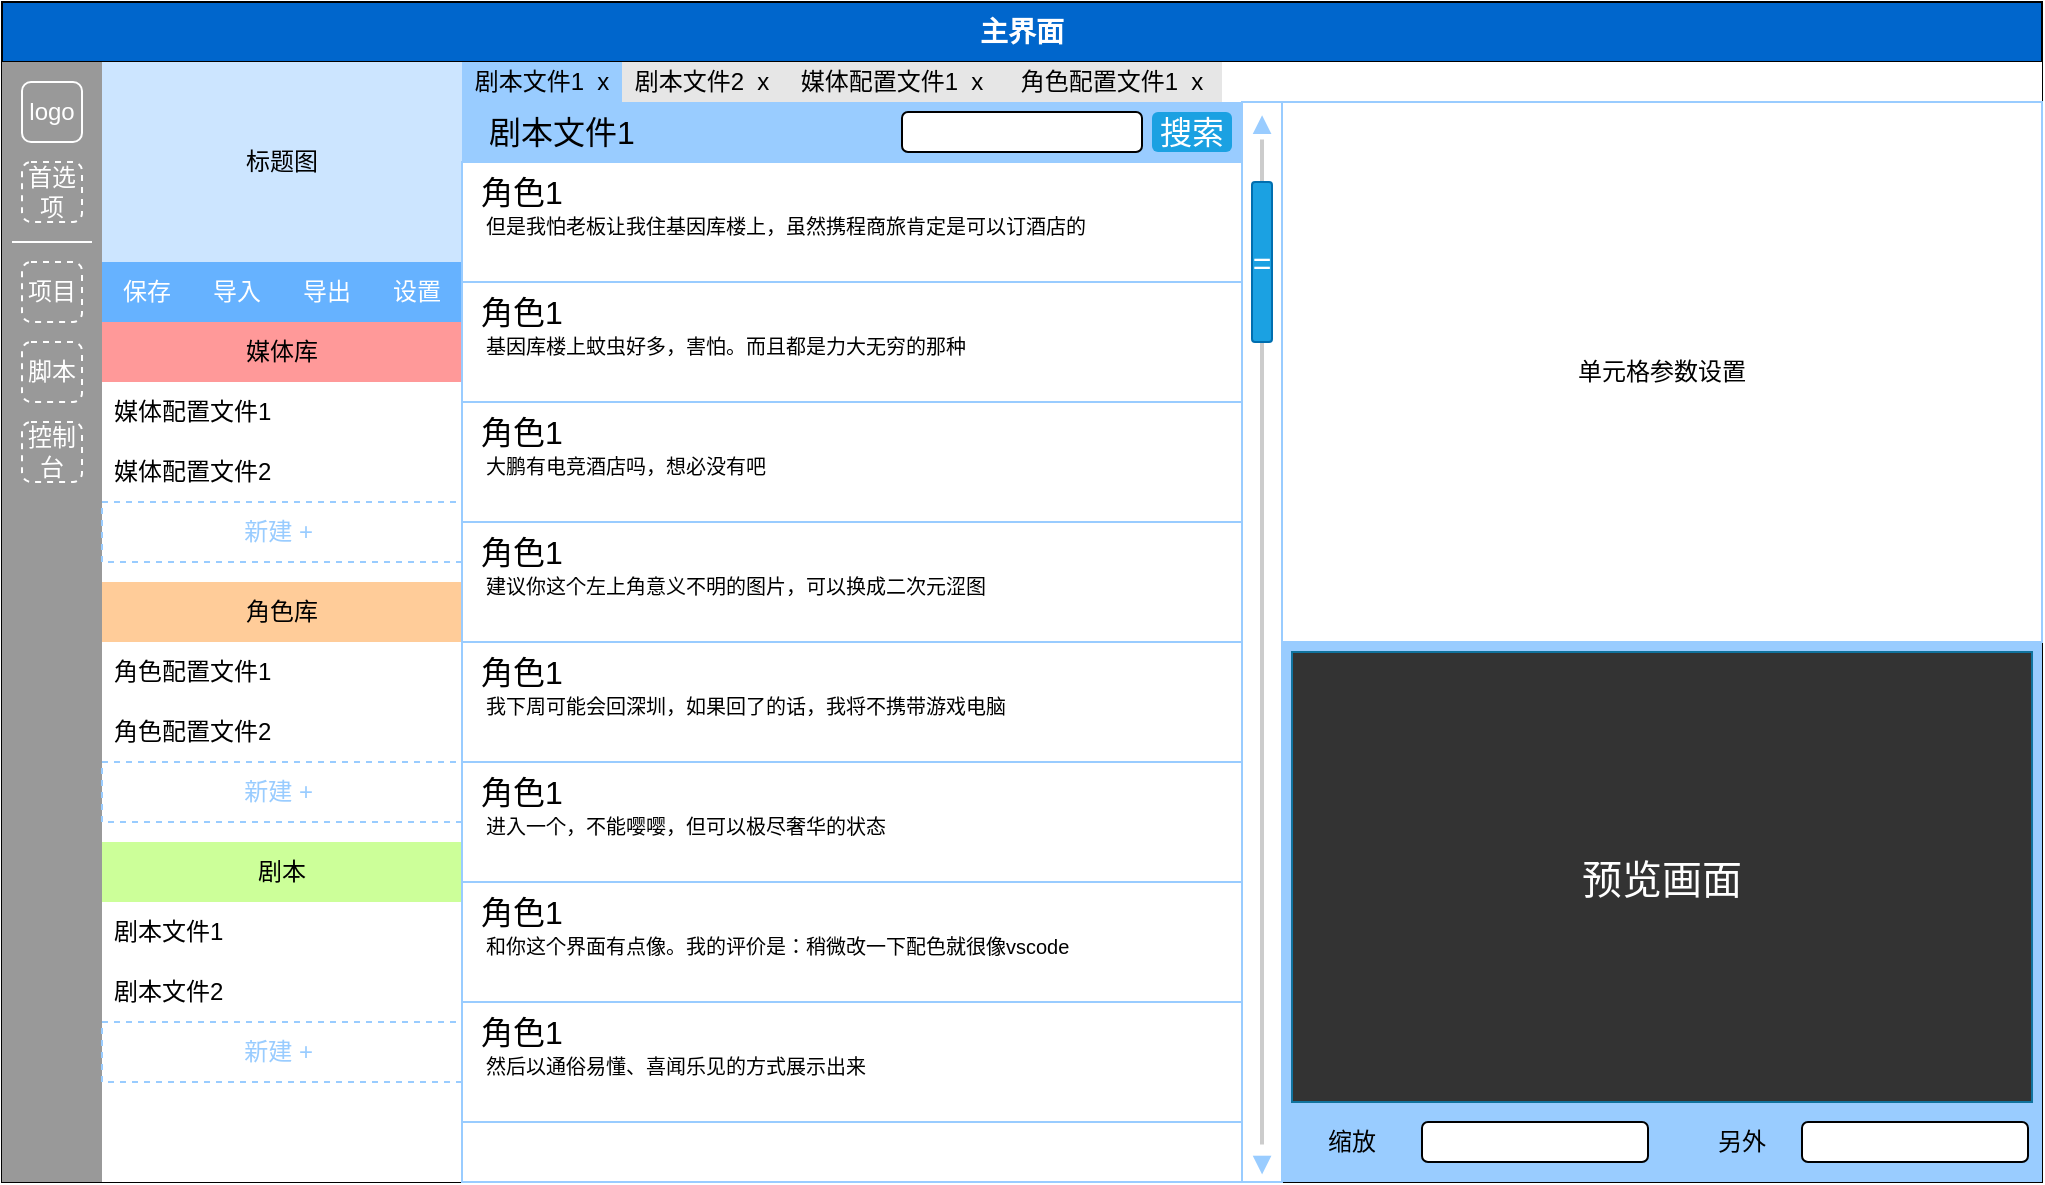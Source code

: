 <mxfile>
    <diagram id="5uihxeXPEgcbD9nx9nx5" name="第 1 页">
        <mxGraphModel dx="1307" dy="912" grid="1" gridSize="10" guides="1" tooltips="1" connect="1" arrows="1" fold="1" page="1" pageScale="1" pageWidth="827" pageHeight="1169" math="0" shadow="0">
            <root>
                <mxCell id="0"/>
                <mxCell id="1" parent="0"/>
                <mxCell id="2" value="&lt;font style=&quot;font-size: 14px;&quot;&gt;主界面&lt;/font&gt;" style="swimlane;whiteSpace=wrap;html=1;fillColor=#0066CC;strokeColor=#000000;swimlaneFillColor=default;startSize=30;fontColor=#FFFFFF;align=center;" parent="1" vertex="1">
                    <mxGeometry x="160" y="170" width="1020" height="590" as="geometry"/>
                </mxCell>
                <mxCell id="3" value="" style="rounded=0;whiteSpace=wrap;html=1;fillColor=#999999;fontColor=#333333;strokeColor=none;" parent="2" vertex="1">
                    <mxGeometry y="30" width="50" height="560" as="geometry"/>
                </mxCell>
                <mxCell id="4" value="" style="rounded=0;whiteSpace=wrap;html=1;strokeColor=none;" parent="2" vertex="1">
                    <mxGeometry x="50" y="30" width="180" height="560" as="geometry"/>
                </mxCell>
                <mxCell id="5" value="" style="rounded=0;whiteSpace=wrap;html=1;strokeColor=none;" parent="2" vertex="1">
                    <mxGeometry x="230" y="30" width="790" height="20" as="geometry"/>
                </mxCell>
                <mxCell id="7" value="" style="rounded=0;whiteSpace=wrap;html=1;fillColor=#99CCFF;strokeColor=none;" parent="2" vertex="1">
                    <mxGeometry x="230" y="50" width="410" height="540" as="geometry"/>
                </mxCell>
                <mxCell id="8" value="单元格参数设置" style="rounded=0;whiteSpace=wrap;html=1;strokeColor=#99CCFF;" parent="2" vertex="1">
                    <mxGeometry x="640" y="50" width="380" height="270" as="geometry"/>
                </mxCell>
                <mxCell id="9" value="" style="rounded=0;whiteSpace=wrap;html=1;fillColor=#99CCFF;strokeColor=none;" parent="2" vertex="1">
                    <mxGeometry x="640" y="320" width="380" height="270" as="geometry"/>
                </mxCell>
                <mxCell id="10" value="项目" style="rounded=1;whiteSpace=wrap;html=1;fillColor=#999999;fontColor=#FFFFFF;strokeColor=#FFFFFF;dashed=1;strokeWidth=1;" parent="2" vertex="1">
                    <mxGeometry x="10" y="130" width="30" height="30" as="geometry"/>
                </mxCell>
                <mxCell id="11" value="脚本" style="rounded=1;whiteSpace=wrap;html=1;fillColor=#999999;fontColor=#FFFFFF;strokeColor=#FFFFFF;dashed=1;strokeWidth=1;" parent="2" vertex="1">
                    <mxGeometry x="10" y="170" width="30" height="30" as="geometry"/>
                </mxCell>
                <mxCell id="12" value="控制台" style="rounded=1;whiteSpace=wrap;html=1;fillColor=#999999;fontColor=#FFFFFF;strokeColor=#FFFFFF;dashed=1;strokeWidth=1;" parent="2" vertex="1">
                    <mxGeometry x="10" y="210" width="30" height="30" as="geometry"/>
                </mxCell>
                <mxCell id="13" value="首选项" style="rounded=1;whiteSpace=wrap;html=1;fillColor=#999999;fontColor=#FFFFFF;strokeColor=#FFFFFF;dashed=1;strokeWidth=1;" parent="2" vertex="1">
                    <mxGeometry x="10" y="80" width="30" height="30" as="geometry"/>
                </mxCell>
                <mxCell id="14" value="" style="endArrow=none;html=1;strokeColor=#FFFFFF;" parent="2" edge="1">
                    <mxGeometry width="50" height="50" relative="1" as="geometry">
                        <mxPoint x="5" y="120" as="sourcePoint"/>
                        <mxPoint x="45" y="120" as="targetPoint"/>
                    </mxGeometry>
                </mxCell>
                <mxCell id="15" value="logo" style="rounded=1;whiteSpace=wrap;html=1;fillColor=#999999;fontColor=#FFFFFF;strokeColor=#FFFFFF;" parent="2" vertex="1">
                    <mxGeometry x="10" y="40" width="30" height="30" as="geometry"/>
                </mxCell>
                <mxCell id="16" value="标题图" style="rounded=0;whiteSpace=wrap;html=1;fillColor=#CCE5FF;strokeColor=none;" parent="2" vertex="1">
                    <mxGeometry x="50" y="30" width="180" height="100" as="geometry"/>
                </mxCell>
                <mxCell id="17" value="保存" style="rounded=0;whiteSpace=wrap;html=1;fillColor=#66B2FF;fontColor=#FFFFFF;strokeColor=none;" parent="2" vertex="1">
                    <mxGeometry x="50" y="130" width="45" height="30" as="geometry"/>
                </mxCell>
                <mxCell id="24" value="设置" style="rounded=0;whiteSpace=wrap;html=1;fillColor=#66B2FF;fontColor=#FFFFFF;strokeColor=none;" parent="2" vertex="1">
                    <mxGeometry x="185" y="130" width="45" height="30" as="geometry"/>
                </mxCell>
                <mxCell id="23" value="导出" style="rounded=0;whiteSpace=wrap;html=1;fillColor=#66B2FF;fontColor=#FFFFFF;strokeColor=none;" parent="2" vertex="1">
                    <mxGeometry x="140" y="130" width="45" height="30" as="geometry"/>
                </mxCell>
                <mxCell id="22" value="导入" style="rounded=0;whiteSpace=wrap;html=1;fillColor=#66B2FF;fontColor=#FFFFFF;strokeColor=none;" parent="2" vertex="1">
                    <mxGeometry x="95" y="130" width="45" height="30" as="geometry"/>
                </mxCell>
                <mxCell id="25" value="媒体库" style="swimlane;fontStyle=0;childLayout=stackLayout;horizontal=1;startSize=30;horizontalStack=0;resizeParent=1;resizeParentMax=0;resizeLast=0;collapsible=1;marginBottom=0;whiteSpace=wrap;html=1;strokeColor=none;fillColor=#FF9999;" parent="2" vertex="1">
                    <mxGeometry x="50" y="160" width="180" height="120" as="geometry"/>
                </mxCell>
                <mxCell id="26" value="媒体配置文件1" style="text;strokeColor=none;fillColor=none;align=left;verticalAlign=middle;spacingLeft=4;spacingRight=4;overflow=hidden;points=[[0,0.5],[1,0.5]];portConstraint=eastwest;rotatable=0;whiteSpace=wrap;html=1;" parent="25" vertex="1">
                    <mxGeometry y="30" width="180" height="30" as="geometry"/>
                </mxCell>
                <mxCell id="27" value="媒体配置文件2" style="text;strokeColor=none;fillColor=none;align=left;verticalAlign=middle;spacingLeft=4;spacingRight=4;overflow=hidden;points=[[0,0.5],[1,0.5]];portConstraint=eastwest;rotatable=0;whiteSpace=wrap;html=1;" parent="25" vertex="1">
                    <mxGeometry y="60" width="180" height="30" as="geometry"/>
                </mxCell>
                <mxCell id="28" value="新建 +&amp;nbsp;" style="text;strokeColor=#99CCFF;fillColor=none;align=center;verticalAlign=middle;spacingLeft=4;spacingRight=4;overflow=hidden;points=[[0,0.5],[1,0.5]];portConstraint=eastwest;rotatable=0;whiteSpace=wrap;html=1;dashed=1;fontColor=#99CCFF;" parent="25" vertex="1">
                    <mxGeometry y="90" width="180" height="30" as="geometry"/>
                </mxCell>
                <mxCell id="29" value="角色库" style="swimlane;fontStyle=0;childLayout=stackLayout;horizontal=1;startSize=30;horizontalStack=0;resizeParent=1;resizeParentMax=0;resizeLast=0;collapsible=1;marginBottom=0;whiteSpace=wrap;html=1;fillColor=#FFCC99;strokeColor=none;" parent="2" vertex="1">
                    <mxGeometry x="50" y="290" width="180" height="120" as="geometry"/>
                </mxCell>
                <mxCell id="30" value="角色配置文件1" style="text;strokeColor=none;fillColor=none;align=left;verticalAlign=middle;spacingLeft=4;spacingRight=4;overflow=hidden;points=[[0,0.5],[1,0.5]];portConstraint=eastwest;rotatable=0;whiteSpace=wrap;html=1;" parent="29" vertex="1">
                    <mxGeometry y="30" width="180" height="30" as="geometry"/>
                </mxCell>
                <mxCell id="31" value="角色配置文件2" style="text;strokeColor=none;fillColor=none;align=left;verticalAlign=middle;spacingLeft=4;spacingRight=4;overflow=hidden;points=[[0,0.5],[1,0.5]];portConstraint=eastwest;rotatable=0;whiteSpace=wrap;html=1;" parent="29" vertex="1">
                    <mxGeometry y="60" width="180" height="30" as="geometry"/>
                </mxCell>
                <mxCell id="32" value="&lt;span style=&quot;&quot;&gt;新建 +&amp;nbsp;&lt;/span&gt;" style="text;strokeColor=#99CCFF;fillColor=none;align=center;verticalAlign=middle;spacingLeft=4;spacingRight=4;overflow=hidden;points=[[0,0.5],[1,0.5]];portConstraint=eastwest;rotatable=0;whiteSpace=wrap;html=1;dashed=1;fontColor=#99CCFF;" parent="29" vertex="1">
                    <mxGeometry y="90" width="180" height="30" as="geometry"/>
                </mxCell>
                <mxCell id="33" value="剧本" style="swimlane;fontStyle=0;childLayout=stackLayout;horizontal=1;startSize=30;horizontalStack=0;resizeParent=1;resizeParentMax=0;resizeLast=0;collapsible=1;marginBottom=0;whiteSpace=wrap;html=1;fillColor=#CCFF99;strokeColor=none;" parent="2" vertex="1">
                    <mxGeometry x="50" y="420" width="180" height="120" as="geometry"/>
                </mxCell>
                <mxCell id="34" value="剧本文件1" style="text;strokeColor=none;fillColor=none;align=left;verticalAlign=middle;spacingLeft=4;spacingRight=4;overflow=hidden;points=[[0,0.5],[1,0.5]];portConstraint=eastwest;rotatable=0;whiteSpace=wrap;html=1;" parent="33" vertex="1">
                    <mxGeometry y="30" width="180" height="30" as="geometry"/>
                </mxCell>
                <mxCell id="35" value="剧本文件2" style="text;strokeColor=none;fillColor=none;align=left;verticalAlign=middle;spacingLeft=4;spacingRight=4;overflow=hidden;points=[[0,0.5],[1,0.5]];portConstraint=eastwest;rotatable=0;whiteSpace=wrap;html=1;" parent="33" vertex="1">
                    <mxGeometry y="60" width="180" height="30" as="geometry"/>
                </mxCell>
                <mxCell id="36" value="&lt;span style=&quot;&quot;&gt;新建 +&amp;nbsp;&lt;/span&gt;" style="text;strokeColor=#99CCFF;fillColor=none;align=center;verticalAlign=middle;spacingLeft=4;spacingRight=4;overflow=hidden;points=[[0,0.5],[1,0.5]];portConstraint=eastwest;rotatable=0;whiteSpace=wrap;html=1;dashed=1;fontColor=#99CCFF;" parent="33" vertex="1">
                    <mxGeometry y="90" width="180" height="30" as="geometry"/>
                </mxCell>
                <mxCell id="38" value="剧本文件1&amp;nbsp; x" style="rounded=0;whiteSpace=wrap;html=1;strokeColor=none;fillColor=#99CCFF;" parent="2" vertex="1">
                    <mxGeometry x="230" y="30" width="80" height="20" as="geometry"/>
                </mxCell>
                <mxCell id="39" value="剧本文件2&amp;nbsp; x" style="rounded=0;whiteSpace=wrap;html=1;strokeColor=none;fillColor=#E6E6E6;" parent="2" vertex="1">
                    <mxGeometry x="310" y="30" width="80" height="20" as="geometry"/>
                </mxCell>
                <mxCell id="40" value="&lt;span style=&quot;text-align: left;&quot;&gt;媒体配置文件1&amp;nbsp; x&lt;/span&gt;" style="rounded=0;whiteSpace=wrap;html=1;strokeColor=none;fillColor=#E6E6E6;" parent="2" vertex="1">
                    <mxGeometry x="390" y="30" width="110" height="20" as="geometry"/>
                </mxCell>
                <mxCell id="41" value="&lt;span style=&quot;text-align: left;&quot;&gt;角色配置文件1&amp;nbsp; x&lt;/span&gt;" style="rounded=0;whiteSpace=wrap;html=1;strokeColor=none;fillColor=#E6E6E6;" parent="2" vertex="1">
                    <mxGeometry x="500" y="30" width="110" height="20" as="geometry"/>
                </mxCell>
                <mxCell id="42" value="" style="rounded=0;whiteSpace=wrap;html=1;strokeColor=#99CCFF;fillColor=default;" parent="2" vertex="1">
                    <mxGeometry x="230" y="80" width="390" height="60" as="geometry"/>
                </mxCell>
                <mxCell id="46" value="" style="rounded=0;whiteSpace=wrap;html=1;strokeColor=#99CCFF;fontSize=16;fillColor=default;" parent="2" vertex="1">
                    <mxGeometry x="620" y="50" width="20" height="540" as="geometry"/>
                </mxCell>
                <mxCell id="45" value="" style="rounded=0;whiteSpace=wrap;html=1;strokeColor=#99CCFF;fillColor=default;" parent="2" vertex="1">
                    <mxGeometry x="230" y="140" width="390" height="60" as="geometry"/>
                </mxCell>
                <mxCell id="47" value="" style="rounded=0;whiteSpace=wrap;html=1;strokeColor=#99CCFF;fillColor=default;" parent="2" vertex="1">
                    <mxGeometry x="230" y="200" width="390" height="60" as="geometry"/>
                </mxCell>
                <mxCell id="48" value="" style="rounded=0;whiteSpace=wrap;html=1;strokeColor=#99CCFF;fillColor=default;" parent="2" vertex="1">
                    <mxGeometry x="230" y="260" width="390" height="60" as="geometry"/>
                </mxCell>
                <mxCell id="49" value="" style="rounded=0;whiteSpace=wrap;html=1;strokeColor=#99CCFF;fillColor=default;" parent="2" vertex="1">
                    <mxGeometry x="230" y="320" width="390" height="60" as="geometry"/>
                </mxCell>
                <mxCell id="50" value="" style="rounded=0;whiteSpace=wrap;html=1;strokeColor=#99CCFF;fillColor=default;" parent="2" vertex="1">
                    <mxGeometry x="230" y="380" width="390" height="60" as="geometry"/>
                </mxCell>
                <mxCell id="51" value="" style="rounded=0;whiteSpace=wrap;html=1;strokeColor=#99CCFF;fillColor=default;" parent="2" vertex="1">
                    <mxGeometry x="230" y="440" width="390" height="60" as="geometry"/>
                </mxCell>
                <mxCell id="52" value="" style="rounded=0;whiteSpace=wrap;html=1;strokeColor=#99CCFF;fillColor=default;" parent="2" vertex="1">
                    <mxGeometry x="230" y="500" width="390" height="60" as="geometry"/>
                </mxCell>
                <mxCell id="55" value="▲" style="rounded=0;whiteSpace=wrap;html=1;strokeColor=none;fontSize=16;fillColor=none;fontColor=#99CCFF;" parent="2" vertex="1">
                    <mxGeometry x="620" y="50" width="20" height="20" as="geometry"/>
                </mxCell>
                <mxCell id="56" value="▼" style="rounded=0;whiteSpace=wrap;html=1;strokeColor=none;fontSize=16;fillColor=none;fontColor=#99CCFF;" parent="2" vertex="1">
                    <mxGeometry x="620" y="570" width="20" height="20" as="geometry"/>
                </mxCell>
                <mxCell id="57" value="剧本文件1" style="text;html=1;strokeColor=none;fillColor=none;align=center;verticalAlign=middle;whiteSpace=wrap;rounded=0;fontSize=16;" parent="2" vertex="1">
                    <mxGeometry x="230" y="50" width="100" height="30" as="geometry"/>
                </mxCell>
                <mxCell id="58" value="" style="rounded=1;whiteSpace=wrap;html=1;strokeColor=default;fontSize=16;fillColor=default;glass=0;shadow=0;" parent="2" vertex="1">
                    <mxGeometry x="450" y="55" width="120" height="20" as="geometry"/>
                </mxCell>
                <mxCell id="60" value="搜索" style="rounded=1;whiteSpace=wrap;html=1;strokeColor=none;fontSize=16;fillColor=#1ba1e2;fontColor=#ffffff;" parent="2" vertex="1">
                    <mxGeometry x="575" y="55" width="40" height="20" as="geometry"/>
                </mxCell>
                <mxCell id="61" value="角色1" style="text;html=1;strokeColor=none;fillColor=none;align=center;verticalAlign=middle;whiteSpace=wrap;rounded=0;fontSize=16;" parent="2" vertex="1">
                    <mxGeometry x="230" y="80" width="60" height="30" as="geometry"/>
                </mxCell>
                <mxCell id="62" value="角色1" style="text;html=1;strokeColor=none;fillColor=none;align=center;verticalAlign=middle;whiteSpace=wrap;rounded=0;fontSize=16;" parent="2" vertex="1">
                    <mxGeometry x="230" y="140" width="60" height="30" as="geometry"/>
                </mxCell>
                <mxCell id="63" value="角色1" style="text;html=1;strokeColor=none;fillColor=none;align=center;verticalAlign=middle;whiteSpace=wrap;rounded=0;fontSize=16;" parent="2" vertex="1">
                    <mxGeometry x="230" y="200" width="60" height="30" as="geometry"/>
                </mxCell>
                <mxCell id="64" value="角色1" style="text;html=1;strokeColor=none;fillColor=none;align=center;verticalAlign=middle;whiteSpace=wrap;rounded=0;fontSize=16;" parent="2" vertex="1">
                    <mxGeometry x="230" y="260" width="60" height="30" as="geometry"/>
                </mxCell>
                <mxCell id="65" value="角色1" style="text;html=1;strokeColor=none;fillColor=none;align=center;verticalAlign=middle;whiteSpace=wrap;rounded=0;fontSize=16;" parent="2" vertex="1">
                    <mxGeometry x="230" y="320" width="60" height="30" as="geometry"/>
                </mxCell>
                <mxCell id="66" value="角色1" style="text;html=1;strokeColor=none;fillColor=none;align=center;verticalAlign=middle;whiteSpace=wrap;rounded=0;fontSize=16;" parent="2" vertex="1">
                    <mxGeometry x="230" y="380" width="60" height="30" as="geometry"/>
                </mxCell>
                <mxCell id="67" value="角色1" style="text;html=1;strokeColor=none;fillColor=none;align=center;verticalAlign=middle;whiteSpace=wrap;rounded=0;fontSize=16;" parent="2" vertex="1">
                    <mxGeometry x="230" y="440" width="60" height="30" as="geometry"/>
                </mxCell>
                <mxCell id="68" value="角色1" style="text;html=1;strokeColor=none;fillColor=none;align=center;verticalAlign=middle;whiteSpace=wrap;rounded=0;fontSize=16;" parent="2" vertex="1">
                    <mxGeometry x="230" y="500" width="60" height="30" as="geometry"/>
                </mxCell>
                <mxCell id="69" value="&lt;span style=&quot;font-size: 10px;&quot;&gt;但是我怕老板让我住基因库楼上，虽然携程商旅肯定是可以订酒店的&lt;/span&gt;" style="text;html=1;strokeColor=none;fillColor=none;align=left;verticalAlign=middle;whiteSpace=wrap;rounded=0;fontSize=16;" parent="2" vertex="1">
                    <mxGeometry x="240" y="95" width="370" height="30" as="geometry"/>
                </mxCell>
                <mxCell id="70" value="&lt;span style=&quot;font-size: 10px;&quot;&gt;基因库楼上蚊虫好多，害怕。而且都是力大无穷的那种&lt;/span&gt;" style="text;html=1;strokeColor=none;fillColor=none;align=left;verticalAlign=middle;whiteSpace=wrap;rounded=0;fontSize=16;" parent="2" vertex="1">
                    <mxGeometry x="240" y="155" width="370" height="30" as="geometry"/>
                </mxCell>
                <mxCell id="71" value="&lt;span style=&quot;font-size: 10px;&quot;&gt;大鹏有电竞酒店吗，想必没有吧&lt;/span&gt;" style="text;html=1;strokeColor=none;fillColor=none;align=left;verticalAlign=middle;whiteSpace=wrap;rounded=0;fontSize=16;" parent="2" vertex="1">
                    <mxGeometry x="240" y="215" width="370" height="30" as="geometry"/>
                </mxCell>
                <mxCell id="72" value="&lt;span style=&quot;font-size: 10px;&quot;&gt;建议你这个左上角意义不明的图片，可以换成二次元涩图&lt;/span&gt;" style="text;html=1;strokeColor=none;fillColor=none;align=left;verticalAlign=middle;whiteSpace=wrap;rounded=0;fontSize=16;" parent="2" vertex="1">
                    <mxGeometry x="240" y="275" width="370" height="30" as="geometry"/>
                </mxCell>
                <mxCell id="73" value="&lt;span style=&quot;font-size: 10px;&quot;&gt;我下周可能会回深圳，如果回了的话，我将不携带游戏电脑&lt;/span&gt;" style="text;html=1;strokeColor=none;fillColor=none;align=left;verticalAlign=middle;whiteSpace=wrap;rounded=0;fontSize=16;" parent="2" vertex="1">
                    <mxGeometry x="240" y="335" width="370" height="30" as="geometry"/>
                </mxCell>
                <mxCell id="74" value="&lt;span style=&quot;font-size: 10px;&quot;&gt;进入一个，不能嘤嘤，但可以极尽奢华的状态&lt;/span&gt;" style="text;html=1;strokeColor=none;fillColor=none;align=left;verticalAlign=middle;whiteSpace=wrap;rounded=0;fontSize=16;" parent="2" vertex="1">
                    <mxGeometry x="240" y="395" width="370" height="30" as="geometry"/>
                </mxCell>
                <mxCell id="75" value="&lt;span style=&quot;font-size: 10px;&quot;&gt;和你这个界面有点像。我的评价是：稍微改一下配色就很像vscode&lt;/span&gt;" style="text;html=1;strokeColor=none;fillColor=none;align=left;verticalAlign=middle;whiteSpace=wrap;rounded=0;fontSize=16;" parent="2" vertex="1">
                    <mxGeometry x="240" y="455" width="370" height="30" as="geometry"/>
                </mxCell>
                <mxCell id="76" value="&lt;span style=&quot;font-size: 10px;&quot;&gt;然后以通俗易懂、喜闻乐见的方式展示出来&lt;/span&gt;" style="text;html=1;strokeColor=none;fillColor=none;align=left;verticalAlign=middle;whiteSpace=wrap;rounded=0;fontSize=16;" parent="2" vertex="1">
                    <mxGeometry x="240" y="515" width="370" height="30" as="geometry"/>
                </mxCell>
                <mxCell id="77" value="&lt;font style=&quot;font-size: 20px;&quot; color=&quot;#ffffff&quot;&gt;预览画面&lt;/font&gt;" style="rounded=0;whiteSpace=wrap;html=1;fontSize=10;fillColor=#333333;strokeColor=#10739e;" parent="2" vertex="1">
                    <mxGeometry x="645" y="325" width="370" height="225" as="geometry"/>
                </mxCell>
                <mxCell id="81" value="" style="rounded=1;whiteSpace=wrap;html=1;strokeColor=default;fontSize=16;fillColor=default;glass=0;shadow=0;" parent="2" vertex="1">
                    <mxGeometry x="710" y="560" width="113" height="20" as="geometry"/>
                </mxCell>
                <mxCell id="82" value="&lt;span style=&quot;font-size: 12px;&quot;&gt;缩放&lt;/span&gt;" style="text;html=1;strokeColor=none;fillColor=none;align=center;verticalAlign=middle;whiteSpace=wrap;rounded=0;fontSize=10;" parent="2" vertex="1">
                    <mxGeometry x="645" y="555" width="60" height="30" as="geometry"/>
                </mxCell>
                <mxCell id="89" value="" style="rounded=0;whiteSpace=wrap;html=1;shadow=0;glass=0;dashed=1;sketch=0;strokeColor=none;strokeWidth=1;fontSize=14;fontColor=#FFFFFF;fillColor=#CCCCCC;" parent="2" vertex="1">
                    <mxGeometry x="629" y="68.75" width="2" height="502.5" as="geometry"/>
                </mxCell>
                <mxCell id="83" value="&lt;span style=&quot;font-size: 12px;&quot;&gt;另外&lt;/span&gt;" style="text;html=1;strokeColor=none;fillColor=none;align=center;verticalAlign=middle;whiteSpace=wrap;rounded=0;fontSize=10;" parent="2" vertex="1">
                    <mxGeometry x="840" y="555" width="60" height="30" as="geometry"/>
                </mxCell>
                <mxCell id="85" value="" style="rounded=1;whiteSpace=wrap;html=1;strokeColor=default;fontSize=16;fillColor=default;glass=0;shadow=0;" parent="2" vertex="1">
                    <mxGeometry x="900" y="560" width="113" height="20" as="geometry"/>
                </mxCell>
                <mxCell id="86" value="" style="rounded=0;whiteSpace=wrap;html=1;strokeColor=#99CCFF;fillColor=default;" parent="2" vertex="1">
                    <mxGeometry x="230" y="560" width="390" height="30" as="geometry"/>
                </mxCell>
                <mxCell id="53" value="=" style="rounded=1;whiteSpace=wrap;html=1;strokeColor=#006EAF;fontSize=16;fillColor=#1ba1e2;fontColor=#ffffff;" parent="2" vertex="1">
                    <mxGeometry x="625" y="90" width="10" height="80" as="geometry"/>
                </mxCell>
            </root>
        </mxGraphModel>
    </diagram>
</mxfile>